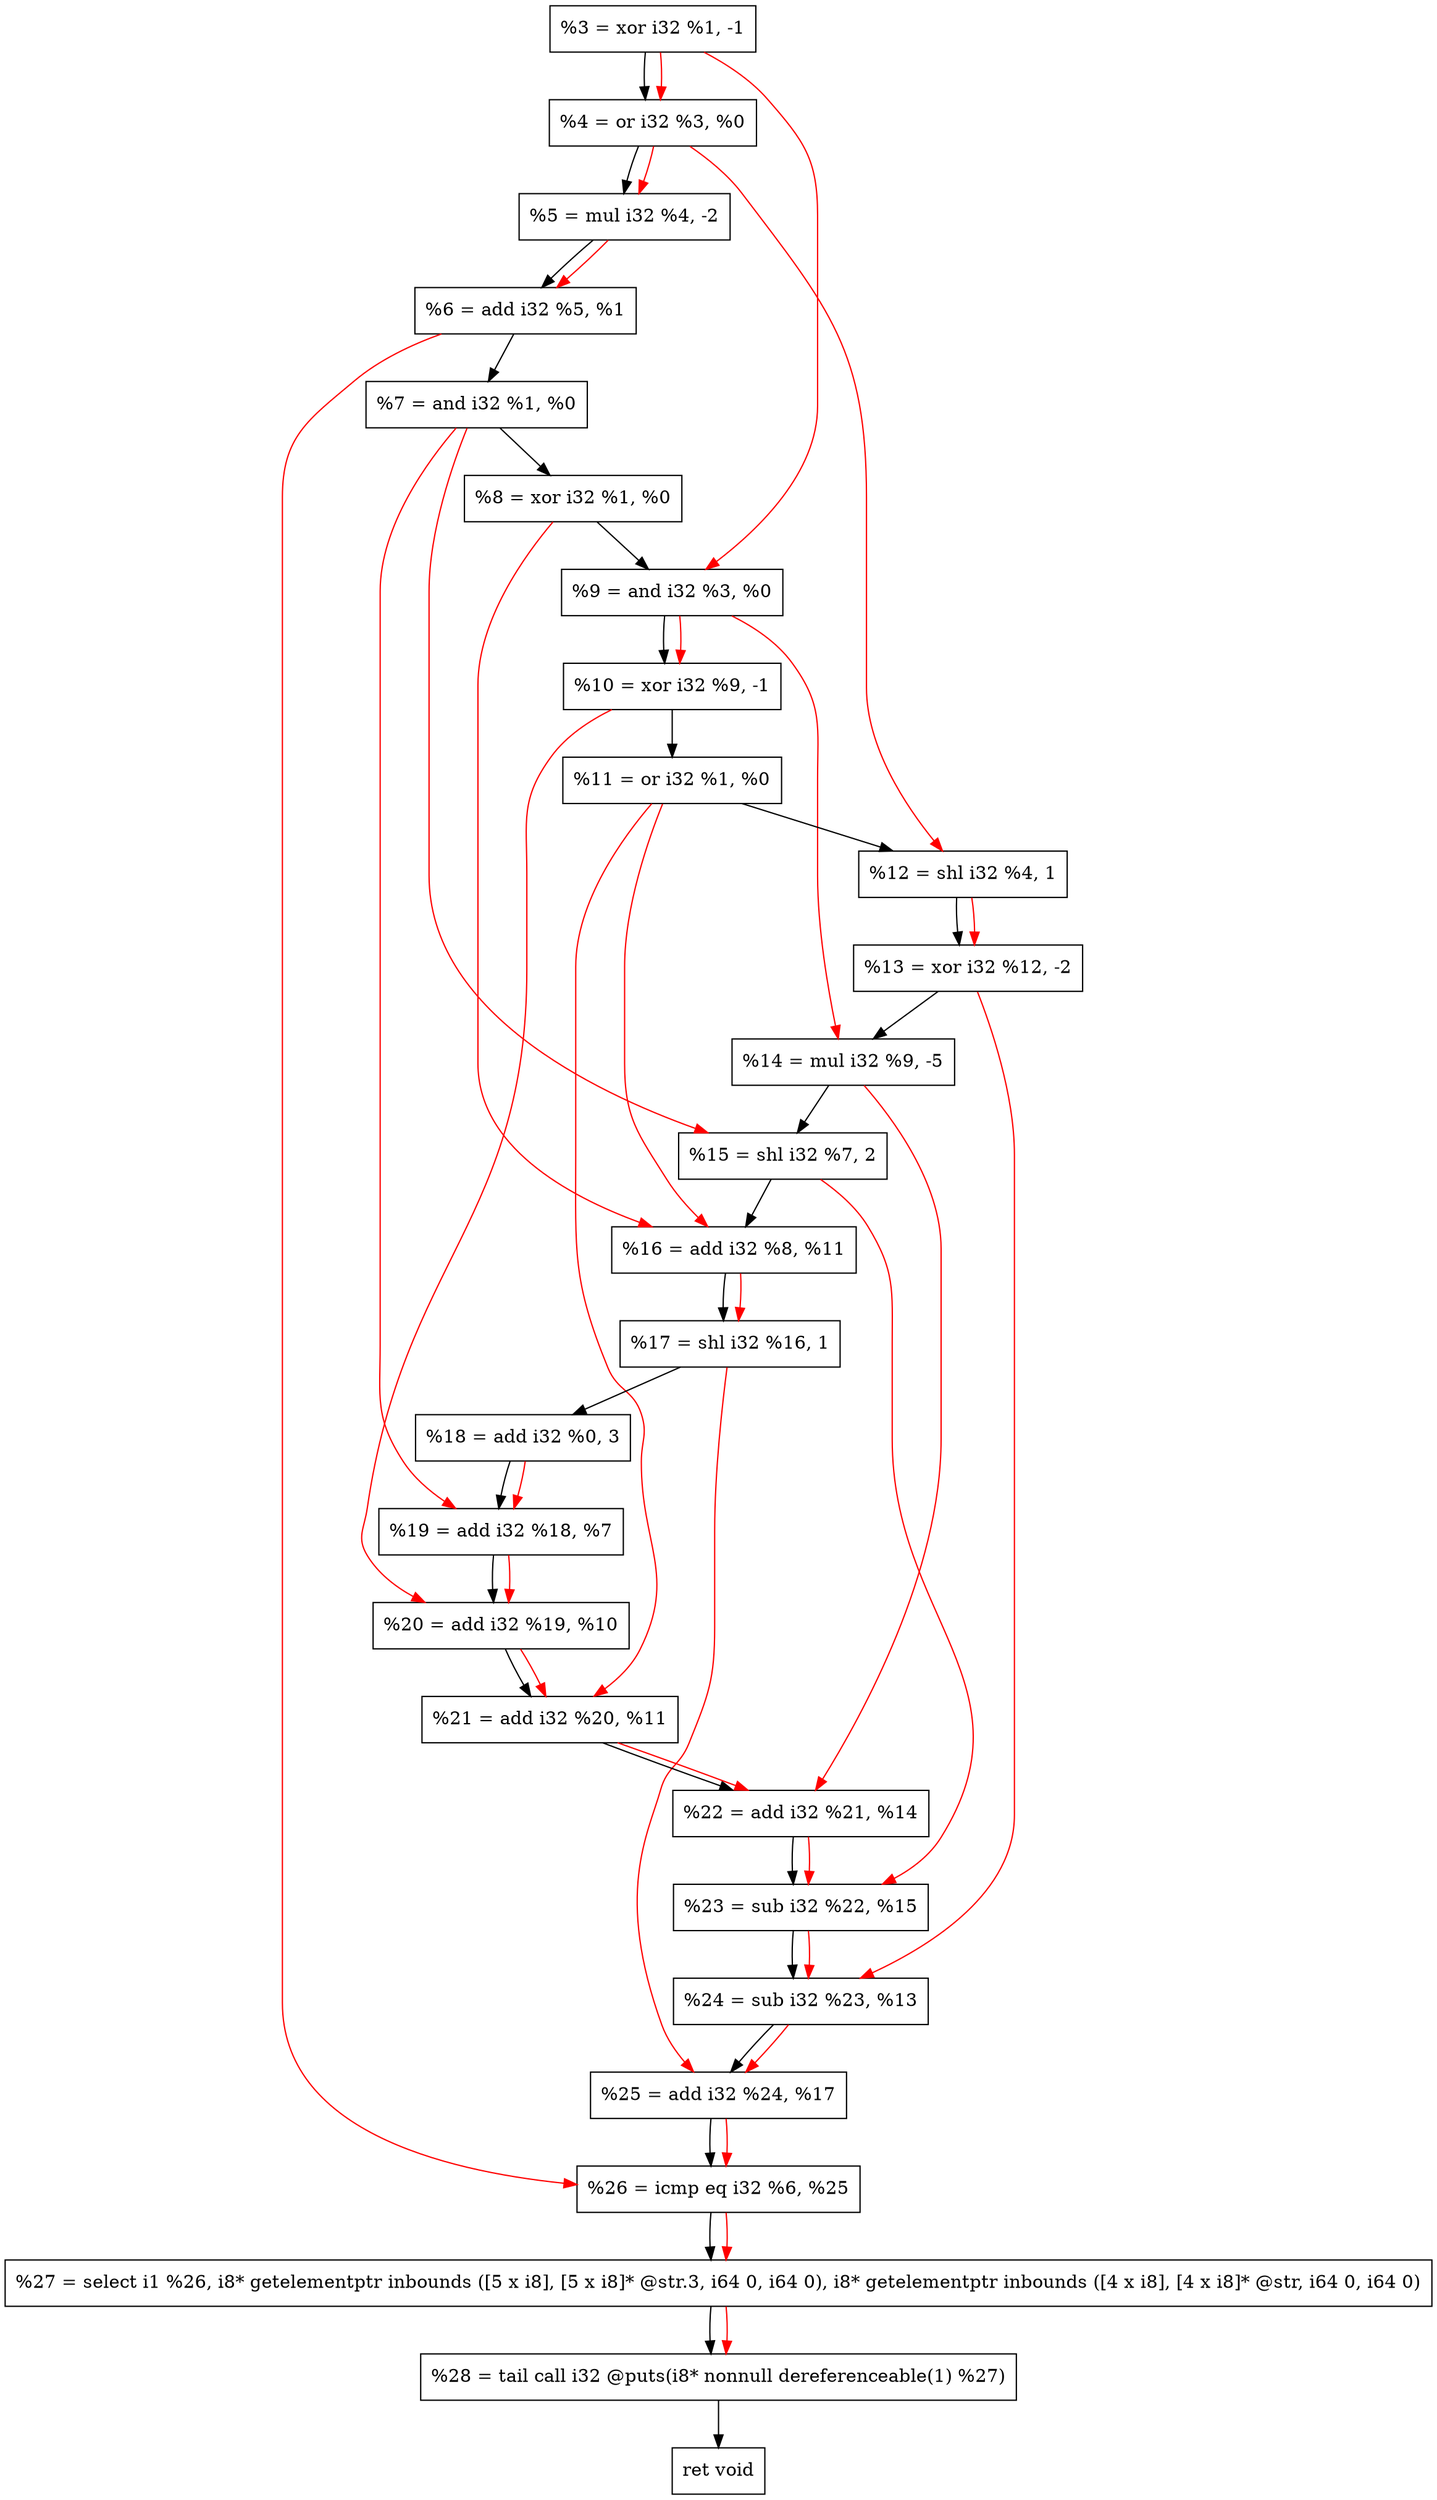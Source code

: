 digraph "DFG for'crackme' function" {
	Node0x14c6b80[shape=record, label="  %3 = xor i32 %1, -1"];
	Node0x14c6bf0[shape=record, label="  %4 = or i32 %3, %0"];
	Node0x14c6cb0[shape=record, label="  %5 = mul i32 %4, -2"];
	Node0x14c6d20[shape=record, label="  %6 = add i32 %5, %1"];
	Node0x14c6d90[shape=record, label="  %7 = and i32 %1, %0"];
	Node0x14c6e00[shape=record, label="  %8 = xor i32 %1, %0"];
	Node0x14c6e70[shape=record, label="  %9 = and i32 %3, %0"];
	Node0x14c6ee0[shape=record, label="  %10 = xor i32 %9, -1"];
	Node0x14c6f50[shape=record, label="  %11 = or i32 %1, %0"];
	Node0x14c6ff0[shape=record, label="  %12 = shl i32 %4, 1"];
	Node0x14c7060[shape=record, label="  %13 = xor i32 %12, -2"];
	Node0x14c7100[shape=record, label="  %14 = mul i32 %9, -5"];
	Node0x14c71a0[shape=record, label="  %15 = shl i32 %7, 2"];
	Node0x14c7210[shape=record, label="  %16 = add i32 %8, %11"];
	Node0x14c7280[shape=record, label="  %17 = shl i32 %16, 1"];
	Node0x14c7320[shape=record, label="  %18 = add i32 %0, 3"];
	Node0x14c7390[shape=record, label="  %19 = add i32 %18, %7"];
	Node0x14c7400[shape=record, label="  %20 = add i32 %19, %10"];
	Node0x14c7470[shape=record, label="  %21 = add i32 %20, %11"];
	Node0x14c74e0[shape=record, label="  %22 = add i32 %21, %14"];
	Node0x14c7550[shape=record, label="  %23 = sub i32 %22, %15"];
	Node0x14c75c0[shape=record, label="  %24 = sub i32 %23, %13"];
	Node0x14c7630[shape=record, label="  %25 = add i32 %24, %17"];
	Node0x14c76a0[shape=record, label="  %26 = icmp eq i32 %6, %25"];
	Node0x1467268[shape=record, label="  %27 = select i1 %26, i8* getelementptr inbounds ([5 x i8], [5 x i8]* @str.3, i64 0, i64 0), i8* getelementptr inbounds ([4 x i8], [4 x i8]* @str, i64 0, i64 0)"];
	Node0x14c7b40[shape=record, label="  %28 = tail call i32 @puts(i8* nonnull dereferenceable(1) %27)"];
	Node0x14c7b90[shape=record, label="  ret void"];
	Node0x14c6b80 -> Node0x14c6bf0;
	Node0x14c6bf0 -> Node0x14c6cb0;
	Node0x14c6cb0 -> Node0x14c6d20;
	Node0x14c6d20 -> Node0x14c6d90;
	Node0x14c6d90 -> Node0x14c6e00;
	Node0x14c6e00 -> Node0x14c6e70;
	Node0x14c6e70 -> Node0x14c6ee0;
	Node0x14c6ee0 -> Node0x14c6f50;
	Node0x14c6f50 -> Node0x14c6ff0;
	Node0x14c6ff0 -> Node0x14c7060;
	Node0x14c7060 -> Node0x14c7100;
	Node0x14c7100 -> Node0x14c71a0;
	Node0x14c71a0 -> Node0x14c7210;
	Node0x14c7210 -> Node0x14c7280;
	Node0x14c7280 -> Node0x14c7320;
	Node0x14c7320 -> Node0x14c7390;
	Node0x14c7390 -> Node0x14c7400;
	Node0x14c7400 -> Node0x14c7470;
	Node0x14c7470 -> Node0x14c74e0;
	Node0x14c74e0 -> Node0x14c7550;
	Node0x14c7550 -> Node0x14c75c0;
	Node0x14c75c0 -> Node0x14c7630;
	Node0x14c7630 -> Node0x14c76a0;
	Node0x14c76a0 -> Node0x1467268;
	Node0x1467268 -> Node0x14c7b40;
	Node0x14c7b40 -> Node0x14c7b90;
edge [color=red]
	Node0x14c6b80 -> Node0x14c6bf0;
	Node0x14c6bf0 -> Node0x14c6cb0;
	Node0x14c6cb0 -> Node0x14c6d20;
	Node0x14c6b80 -> Node0x14c6e70;
	Node0x14c6e70 -> Node0x14c6ee0;
	Node0x14c6bf0 -> Node0x14c6ff0;
	Node0x14c6ff0 -> Node0x14c7060;
	Node0x14c6e70 -> Node0x14c7100;
	Node0x14c6d90 -> Node0x14c71a0;
	Node0x14c6e00 -> Node0x14c7210;
	Node0x14c6f50 -> Node0x14c7210;
	Node0x14c7210 -> Node0x14c7280;
	Node0x14c7320 -> Node0x14c7390;
	Node0x14c6d90 -> Node0x14c7390;
	Node0x14c7390 -> Node0x14c7400;
	Node0x14c6ee0 -> Node0x14c7400;
	Node0x14c7400 -> Node0x14c7470;
	Node0x14c6f50 -> Node0x14c7470;
	Node0x14c7470 -> Node0x14c74e0;
	Node0x14c7100 -> Node0x14c74e0;
	Node0x14c74e0 -> Node0x14c7550;
	Node0x14c71a0 -> Node0x14c7550;
	Node0x14c7550 -> Node0x14c75c0;
	Node0x14c7060 -> Node0x14c75c0;
	Node0x14c75c0 -> Node0x14c7630;
	Node0x14c7280 -> Node0x14c7630;
	Node0x14c6d20 -> Node0x14c76a0;
	Node0x14c7630 -> Node0x14c76a0;
	Node0x14c76a0 -> Node0x1467268;
	Node0x1467268 -> Node0x14c7b40;
}
